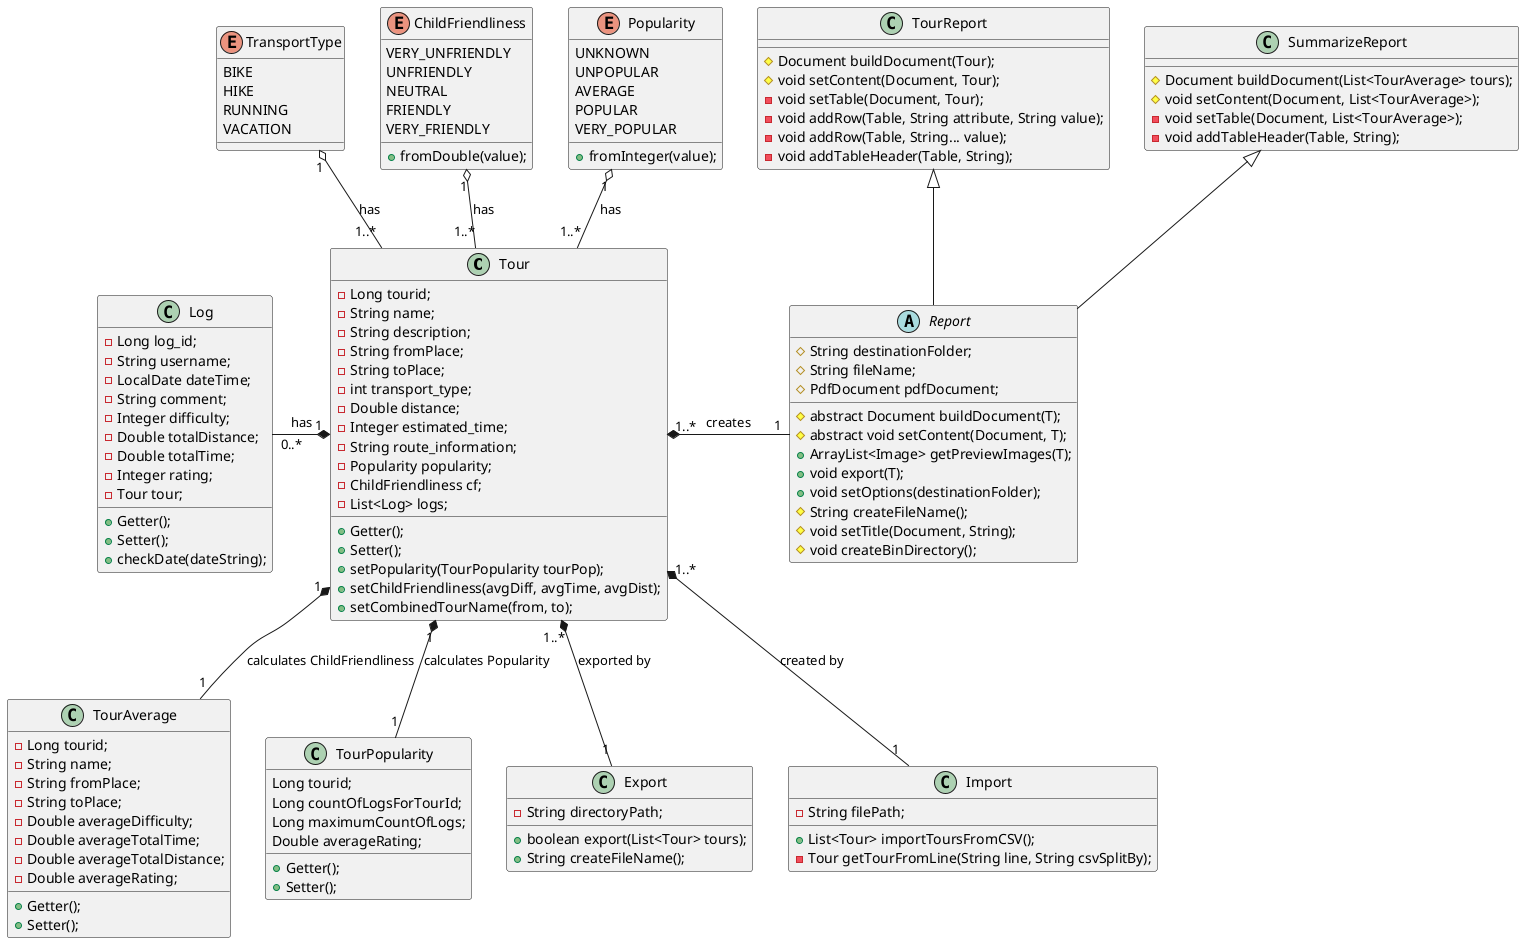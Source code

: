 @startuml
'https://plantuml.com/class-diagram

class Tour {
    -Long tourid;
    -String name;
    -String description;
    -String fromPlace;
    -String toPlace;
    -int transport_type;
    -Double distance;
    -Integer estimated_time;
    -String route_information;
    -Popularity popularity;
    -ChildFriendliness cf;
    -List<Log> logs;
    +Getter();
    +Setter();
    +setPopularity(TourPopularity tourPop);
    +setChildFriendliness(avgDiff, avgTime, avgDist);
    +setCombinedTourName(from, to);
}

class TourAverage {
    -Long tourid;
    -String name;
    -String fromPlace;
    -String toPlace;
    -Double averageDifficulty;
    -Double averageTotalTime;
    -Double averageTotalDistance;
    -Double averageRating;
    +Getter();
    +Setter();
}

class TourPopularity {
    Long tourid;
    Long countOfLogsForTourId;
    Long maximumCountOfLogs;
    Double averageRating;
    +Getter();
    +Setter();
}

class Log {
    -Long log_id;
    -String username;
    -LocalDate dateTime;
    -String comment;
    -Integer difficulty;
    -Double totalDistance;
    -Double totalTime;
    -Integer rating;
    -Tour tour;
    +Getter();
    +Setter();
    +checkDate(dateString);
}

class Export {
    -String directoryPath;
    +boolean export(List<Tour> tours);
    +String createFileName();
}

class Import {
    -String filePath;
    +List<Tour> importToursFromCSV();
    -Tour getTourFromLine(String line, String csvSplitBy);
}

abstract class Report {
    #String destinationFolder;
    #String fileName;
    #PdfDocument pdfDocument;
    #abstract Document buildDocument(T);
    #abstract void setContent(Document, T);
    +ArrayList<Image> getPreviewImages(T);
    +void export(T);
    +void setOptions(destinationFolder);
    #String createFileName();
    #void setTitle(Document, String);
    #void createBinDirectory();
}

class TourReport {
    #Document buildDocument(Tour);
    #void setContent(Document, Tour);
    -void setTable(Document, Tour);
    -void addRow(Table, String attribute, String value);
    -void addRow(Table, String... value);
    -void addTableHeader(Table, String);
}

class SummarizeReport {
    #Document buildDocument(List<TourAverage> tours);
    #void setContent(Document, List<TourAverage>);
    -void setTable(Document, List<TourAverage>);
    -void addTableHeader(Table, String);
}

enum TransportType {
    BIKE
    HIKE
    RUNNING
    VACATION
}

enum ChildFriendliness {
    VERY_UNFRIENDLY
    UNFRIENDLY
    NEUTRAL
    FRIENDLY
    VERY_FRIENDLY
    +fromDouble(value);
}

enum Popularity {
    UNKNOWN
    UNPOPULAR
    AVERAGE
    POPULAR
    VERY_POPULAR
    +fromInteger(value);
}

Report -up-|> SummarizeReport
Report -up-|> TourReport
TransportType "1" o-- "1..*" Tour : "has"
ChildFriendliness "1" o-- "1..*" Tour : "has"
Popularity "1" o-- "1..*" Tour : "has"
Tour "1..*" *-- "1" Import : "created by"
Tour "1..*" *-- "1" Export : "exported by"
Tour "1..*" *-right- "1" Report : "creates"
Tour "1" *-- "1" TourPopularity : "calculates Popularity"
Tour "1" *-- "1" TourAverage : "calculates ChildFriendliness"
Tour "1" *-left- "0..*" Log : "has"

@enduml
